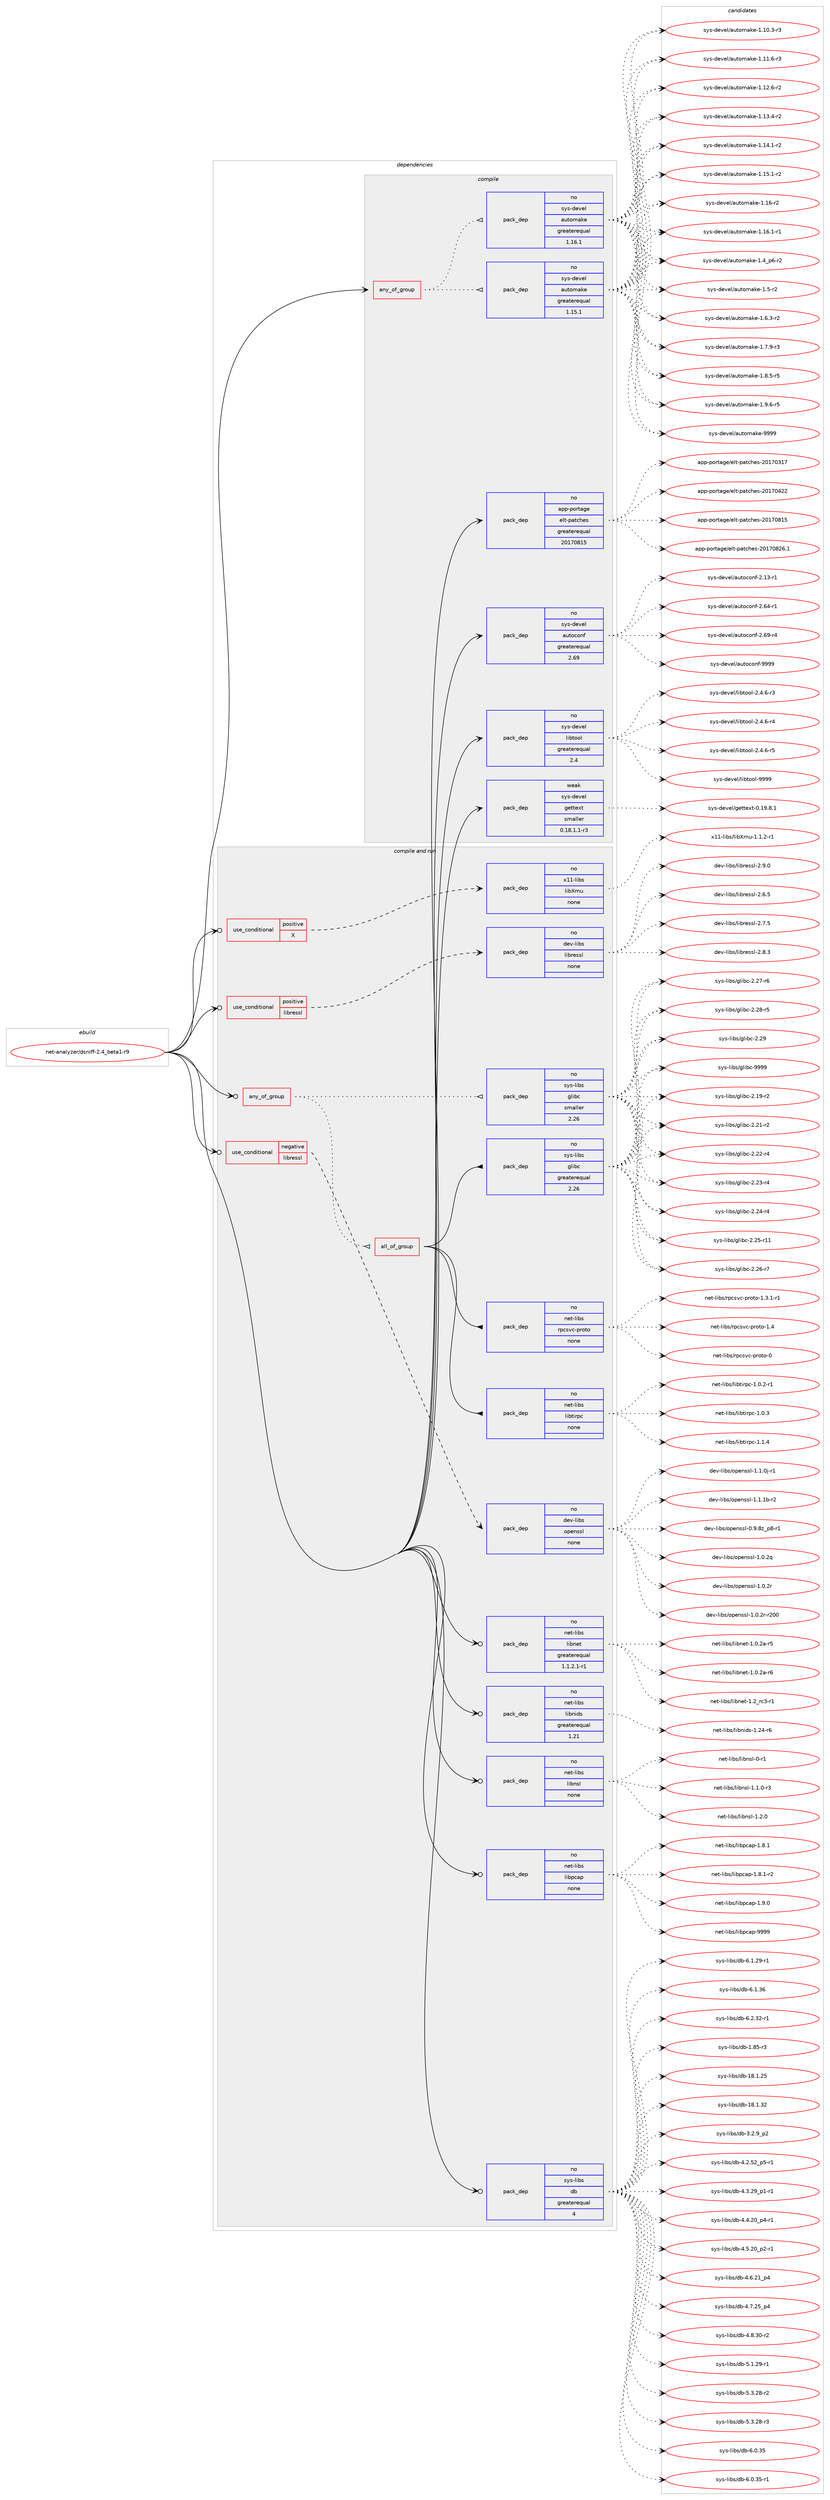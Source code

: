 digraph prolog {

# *************
# Graph options
# *************

newrank=true;
concentrate=true;
compound=true;
graph [rankdir=LR,fontname=Helvetica,fontsize=10,ranksep=1.5];#, ranksep=2.5, nodesep=0.2];
edge  [arrowhead=vee];
node  [fontname=Helvetica,fontsize=10];

# **********
# The ebuild
# **********

subgraph cluster_leftcol {
color=gray;
rank=same;
label=<<i>ebuild</i>>;
id [label="net-analyzer/dsniff-2.4_beta1-r9", color=red, width=4, href="../net-analyzer/dsniff-2.4_beta1-r9.svg"];
}

# ****************
# The dependencies
# ****************

subgraph cluster_midcol {
color=gray;
label=<<i>dependencies</i>>;
subgraph cluster_compile {
fillcolor="#eeeeee";
style=filled;
label=<<i>compile</i>>;
subgraph any25747 {
dependency1642340 [label=<<TABLE BORDER="0" CELLBORDER="1" CELLSPACING="0" CELLPADDING="4"><TR><TD CELLPADDING="10">any_of_group</TD></TR></TABLE>>, shape=none, color=red];subgraph pack1174203 {
dependency1642341 [label=<<TABLE BORDER="0" CELLBORDER="1" CELLSPACING="0" CELLPADDING="4" WIDTH="220"><TR><TD ROWSPAN="6" CELLPADDING="30">pack_dep</TD></TR><TR><TD WIDTH="110">no</TD></TR><TR><TD>sys-devel</TD></TR><TR><TD>automake</TD></TR><TR><TD>greaterequal</TD></TR><TR><TD>1.16.1</TD></TR></TABLE>>, shape=none, color=blue];
}
dependency1642340:e -> dependency1642341:w [weight=20,style="dotted",arrowhead="oinv"];
subgraph pack1174204 {
dependency1642342 [label=<<TABLE BORDER="0" CELLBORDER="1" CELLSPACING="0" CELLPADDING="4" WIDTH="220"><TR><TD ROWSPAN="6" CELLPADDING="30">pack_dep</TD></TR><TR><TD WIDTH="110">no</TD></TR><TR><TD>sys-devel</TD></TR><TR><TD>automake</TD></TR><TR><TD>greaterequal</TD></TR><TR><TD>1.15.1</TD></TR></TABLE>>, shape=none, color=blue];
}
dependency1642340:e -> dependency1642342:w [weight=20,style="dotted",arrowhead="oinv"];
}
id:e -> dependency1642340:w [weight=20,style="solid",arrowhead="vee"];
subgraph pack1174205 {
dependency1642343 [label=<<TABLE BORDER="0" CELLBORDER="1" CELLSPACING="0" CELLPADDING="4" WIDTH="220"><TR><TD ROWSPAN="6" CELLPADDING="30">pack_dep</TD></TR><TR><TD WIDTH="110">no</TD></TR><TR><TD>app-portage</TD></TR><TR><TD>elt-patches</TD></TR><TR><TD>greaterequal</TD></TR><TR><TD>20170815</TD></TR></TABLE>>, shape=none, color=blue];
}
id:e -> dependency1642343:w [weight=20,style="solid",arrowhead="vee"];
subgraph pack1174206 {
dependency1642344 [label=<<TABLE BORDER="0" CELLBORDER="1" CELLSPACING="0" CELLPADDING="4" WIDTH="220"><TR><TD ROWSPAN="6" CELLPADDING="30">pack_dep</TD></TR><TR><TD WIDTH="110">no</TD></TR><TR><TD>sys-devel</TD></TR><TR><TD>autoconf</TD></TR><TR><TD>greaterequal</TD></TR><TR><TD>2.69</TD></TR></TABLE>>, shape=none, color=blue];
}
id:e -> dependency1642344:w [weight=20,style="solid",arrowhead="vee"];
subgraph pack1174207 {
dependency1642345 [label=<<TABLE BORDER="0" CELLBORDER="1" CELLSPACING="0" CELLPADDING="4" WIDTH="220"><TR><TD ROWSPAN="6" CELLPADDING="30">pack_dep</TD></TR><TR><TD WIDTH="110">no</TD></TR><TR><TD>sys-devel</TD></TR><TR><TD>libtool</TD></TR><TR><TD>greaterequal</TD></TR><TR><TD>2.4</TD></TR></TABLE>>, shape=none, color=blue];
}
id:e -> dependency1642345:w [weight=20,style="solid",arrowhead="vee"];
subgraph pack1174208 {
dependency1642346 [label=<<TABLE BORDER="0" CELLBORDER="1" CELLSPACING="0" CELLPADDING="4" WIDTH="220"><TR><TD ROWSPAN="6" CELLPADDING="30">pack_dep</TD></TR><TR><TD WIDTH="110">weak</TD></TR><TR><TD>sys-devel</TD></TR><TR><TD>gettext</TD></TR><TR><TD>smaller</TD></TR><TR><TD>0.18.1.1-r3</TD></TR></TABLE>>, shape=none, color=blue];
}
id:e -> dependency1642346:w [weight=20,style="solid",arrowhead="vee"];
}
subgraph cluster_compileandrun {
fillcolor="#eeeeee";
style=filled;
label=<<i>compile and run</i>>;
subgraph any25748 {
dependency1642347 [label=<<TABLE BORDER="0" CELLBORDER="1" CELLSPACING="0" CELLPADDING="4"><TR><TD CELLPADDING="10">any_of_group</TD></TR></TABLE>>, shape=none, color=red];subgraph pack1174209 {
dependency1642348 [label=<<TABLE BORDER="0" CELLBORDER="1" CELLSPACING="0" CELLPADDING="4" WIDTH="220"><TR><TD ROWSPAN="6" CELLPADDING="30">pack_dep</TD></TR><TR><TD WIDTH="110">no</TD></TR><TR><TD>sys-libs</TD></TR><TR><TD>glibc</TD></TR><TR><TD>smaller</TD></TR><TR><TD>2.26</TD></TR></TABLE>>, shape=none, color=blue];
}
dependency1642347:e -> dependency1642348:w [weight=20,style="dotted",arrowhead="oinv"];
subgraph all777 {
dependency1642349 [label=<<TABLE BORDER="0" CELLBORDER="1" CELLSPACING="0" CELLPADDING="4"><TR><TD CELLPADDING="10">all_of_group</TD></TR></TABLE>>, shape=none, color=red];subgraph pack1174210 {
dependency1642350 [label=<<TABLE BORDER="0" CELLBORDER="1" CELLSPACING="0" CELLPADDING="4" WIDTH="220"><TR><TD ROWSPAN="6" CELLPADDING="30">pack_dep</TD></TR><TR><TD WIDTH="110">no</TD></TR><TR><TD>sys-libs</TD></TR><TR><TD>glibc</TD></TR><TR><TD>greaterequal</TD></TR><TR><TD>2.26</TD></TR></TABLE>>, shape=none, color=blue];
}
dependency1642349:e -> dependency1642350:w [weight=20,style="solid",arrowhead="inv"];
subgraph pack1174211 {
dependency1642351 [label=<<TABLE BORDER="0" CELLBORDER="1" CELLSPACING="0" CELLPADDING="4" WIDTH="220"><TR><TD ROWSPAN="6" CELLPADDING="30">pack_dep</TD></TR><TR><TD WIDTH="110">no</TD></TR><TR><TD>net-libs</TD></TR><TR><TD>rpcsvc-proto</TD></TR><TR><TD>none</TD></TR><TR><TD></TD></TR></TABLE>>, shape=none, color=blue];
}
dependency1642349:e -> dependency1642351:w [weight=20,style="solid",arrowhead="inv"];
subgraph pack1174212 {
dependency1642352 [label=<<TABLE BORDER="0" CELLBORDER="1" CELLSPACING="0" CELLPADDING="4" WIDTH="220"><TR><TD ROWSPAN="6" CELLPADDING="30">pack_dep</TD></TR><TR><TD WIDTH="110">no</TD></TR><TR><TD>net-libs</TD></TR><TR><TD>libtirpc</TD></TR><TR><TD>none</TD></TR><TR><TD></TD></TR></TABLE>>, shape=none, color=blue];
}
dependency1642349:e -> dependency1642352:w [weight=20,style="solid",arrowhead="inv"];
}
dependency1642347:e -> dependency1642349:w [weight=20,style="dotted",arrowhead="oinv"];
}
id:e -> dependency1642347:w [weight=20,style="solid",arrowhead="odotvee"];
subgraph cond441616 {
dependency1642353 [label=<<TABLE BORDER="0" CELLBORDER="1" CELLSPACING="0" CELLPADDING="4"><TR><TD ROWSPAN="3" CELLPADDING="10">use_conditional</TD></TR><TR><TD>negative</TD></TR><TR><TD>libressl</TD></TR></TABLE>>, shape=none, color=red];
subgraph pack1174213 {
dependency1642354 [label=<<TABLE BORDER="0" CELLBORDER="1" CELLSPACING="0" CELLPADDING="4" WIDTH="220"><TR><TD ROWSPAN="6" CELLPADDING="30">pack_dep</TD></TR><TR><TD WIDTH="110">no</TD></TR><TR><TD>dev-libs</TD></TR><TR><TD>openssl</TD></TR><TR><TD>none</TD></TR><TR><TD></TD></TR></TABLE>>, shape=none, color=blue];
}
dependency1642353:e -> dependency1642354:w [weight=20,style="dashed",arrowhead="vee"];
}
id:e -> dependency1642353:w [weight=20,style="solid",arrowhead="odotvee"];
subgraph cond441617 {
dependency1642355 [label=<<TABLE BORDER="0" CELLBORDER="1" CELLSPACING="0" CELLPADDING="4"><TR><TD ROWSPAN="3" CELLPADDING="10">use_conditional</TD></TR><TR><TD>positive</TD></TR><TR><TD>X</TD></TR></TABLE>>, shape=none, color=red];
subgraph pack1174214 {
dependency1642356 [label=<<TABLE BORDER="0" CELLBORDER="1" CELLSPACING="0" CELLPADDING="4" WIDTH="220"><TR><TD ROWSPAN="6" CELLPADDING="30">pack_dep</TD></TR><TR><TD WIDTH="110">no</TD></TR><TR><TD>x11-libs</TD></TR><TR><TD>libXmu</TD></TR><TR><TD>none</TD></TR><TR><TD></TD></TR></TABLE>>, shape=none, color=blue];
}
dependency1642355:e -> dependency1642356:w [weight=20,style="dashed",arrowhead="vee"];
}
id:e -> dependency1642355:w [weight=20,style="solid",arrowhead="odotvee"];
subgraph cond441618 {
dependency1642357 [label=<<TABLE BORDER="0" CELLBORDER="1" CELLSPACING="0" CELLPADDING="4"><TR><TD ROWSPAN="3" CELLPADDING="10">use_conditional</TD></TR><TR><TD>positive</TD></TR><TR><TD>libressl</TD></TR></TABLE>>, shape=none, color=red];
subgraph pack1174215 {
dependency1642358 [label=<<TABLE BORDER="0" CELLBORDER="1" CELLSPACING="0" CELLPADDING="4" WIDTH="220"><TR><TD ROWSPAN="6" CELLPADDING="30">pack_dep</TD></TR><TR><TD WIDTH="110">no</TD></TR><TR><TD>dev-libs</TD></TR><TR><TD>libressl</TD></TR><TR><TD>none</TD></TR><TR><TD></TD></TR></TABLE>>, shape=none, color=blue];
}
dependency1642357:e -> dependency1642358:w [weight=20,style="dashed",arrowhead="vee"];
}
id:e -> dependency1642357:w [weight=20,style="solid",arrowhead="odotvee"];
subgraph pack1174216 {
dependency1642359 [label=<<TABLE BORDER="0" CELLBORDER="1" CELLSPACING="0" CELLPADDING="4" WIDTH="220"><TR><TD ROWSPAN="6" CELLPADDING="30">pack_dep</TD></TR><TR><TD WIDTH="110">no</TD></TR><TR><TD>net-libs</TD></TR><TR><TD>libnet</TD></TR><TR><TD>greaterequal</TD></TR><TR><TD>1.1.2.1-r1</TD></TR></TABLE>>, shape=none, color=blue];
}
id:e -> dependency1642359:w [weight=20,style="solid",arrowhead="odotvee"];
subgraph pack1174217 {
dependency1642360 [label=<<TABLE BORDER="0" CELLBORDER="1" CELLSPACING="0" CELLPADDING="4" WIDTH="220"><TR><TD ROWSPAN="6" CELLPADDING="30">pack_dep</TD></TR><TR><TD WIDTH="110">no</TD></TR><TR><TD>net-libs</TD></TR><TR><TD>libnids</TD></TR><TR><TD>greaterequal</TD></TR><TR><TD>1.21</TD></TR></TABLE>>, shape=none, color=blue];
}
id:e -> dependency1642360:w [weight=20,style="solid",arrowhead="odotvee"];
subgraph pack1174218 {
dependency1642361 [label=<<TABLE BORDER="0" CELLBORDER="1" CELLSPACING="0" CELLPADDING="4" WIDTH="220"><TR><TD ROWSPAN="6" CELLPADDING="30">pack_dep</TD></TR><TR><TD WIDTH="110">no</TD></TR><TR><TD>net-libs</TD></TR><TR><TD>libnsl</TD></TR><TR><TD>none</TD></TR><TR><TD></TD></TR></TABLE>>, shape=none, color=blue];
}
id:e -> dependency1642361:w [weight=20,style="solid",arrowhead="odotvee"];
subgraph pack1174219 {
dependency1642362 [label=<<TABLE BORDER="0" CELLBORDER="1" CELLSPACING="0" CELLPADDING="4" WIDTH="220"><TR><TD ROWSPAN="6" CELLPADDING="30">pack_dep</TD></TR><TR><TD WIDTH="110">no</TD></TR><TR><TD>net-libs</TD></TR><TR><TD>libpcap</TD></TR><TR><TD>none</TD></TR><TR><TD></TD></TR></TABLE>>, shape=none, color=blue];
}
id:e -> dependency1642362:w [weight=20,style="solid",arrowhead="odotvee"];
subgraph pack1174220 {
dependency1642363 [label=<<TABLE BORDER="0" CELLBORDER="1" CELLSPACING="0" CELLPADDING="4" WIDTH="220"><TR><TD ROWSPAN="6" CELLPADDING="30">pack_dep</TD></TR><TR><TD WIDTH="110">no</TD></TR><TR><TD>sys-libs</TD></TR><TR><TD>db</TD></TR><TR><TD>greaterequal</TD></TR><TR><TD>4</TD></TR></TABLE>>, shape=none, color=blue];
}
id:e -> dependency1642363:w [weight=20,style="solid",arrowhead="odotvee"];
}
subgraph cluster_run {
fillcolor="#eeeeee";
style=filled;
label=<<i>run</i>>;
}
}

# **************
# The candidates
# **************

subgraph cluster_choices {
rank=same;
color=gray;
label=<<i>candidates</i>>;

subgraph choice1174203 {
color=black;
nodesep=1;
choice11512111545100101118101108479711711611110997107101454946494846514511451 [label="sys-devel/automake-1.10.3-r3", color=red, width=4,href="../sys-devel/automake-1.10.3-r3.svg"];
choice11512111545100101118101108479711711611110997107101454946494946544511451 [label="sys-devel/automake-1.11.6-r3", color=red, width=4,href="../sys-devel/automake-1.11.6-r3.svg"];
choice11512111545100101118101108479711711611110997107101454946495046544511450 [label="sys-devel/automake-1.12.6-r2", color=red, width=4,href="../sys-devel/automake-1.12.6-r2.svg"];
choice11512111545100101118101108479711711611110997107101454946495146524511450 [label="sys-devel/automake-1.13.4-r2", color=red, width=4,href="../sys-devel/automake-1.13.4-r2.svg"];
choice11512111545100101118101108479711711611110997107101454946495246494511450 [label="sys-devel/automake-1.14.1-r2", color=red, width=4,href="../sys-devel/automake-1.14.1-r2.svg"];
choice11512111545100101118101108479711711611110997107101454946495346494511450 [label="sys-devel/automake-1.15.1-r2", color=red, width=4,href="../sys-devel/automake-1.15.1-r2.svg"];
choice1151211154510010111810110847971171161111099710710145494649544511450 [label="sys-devel/automake-1.16-r2", color=red, width=4,href="../sys-devel/automake-1.16-r2.svg"];
choice11512111545100101118101108479711711611110997107101454946495446494511449 [label="sys-devel/automake-1.16.1-r1", color=red, width=4,href="../sys-devel/automake-1.16.1-r1.svg"];
choice115121115451001011181011084797117116111109971071014549465295112544511450 [label="sys-devel/automake-1.4_p6-r2", color=red, width=4,href="../sys-devel/automake-1.4_p6-r2.svg"];
choice11512111545100101118101108479711711611110997107101454946534511450 [label="sys-devel/automake-1.5-r2", color=red, width=4,href="../sys-devel/automake-1.5-r2.svg"];
choice115121115451001011181011084797117116111109971071014549465446514511450 [label="sys-devel/automake-1.6.3-r2", color=red, width=4,href="../sys-devel/automake-1.6.3-r2.svg"];
choice115121115451001011181011084797117116111109971071014549465546574511451 [label="sys-devel/automake-1.7.9-r3", color=red, width=4,href="../sys-devel/automake-1.7.9-r3.svg"];
choice115121115451001011181011084797117116111109971071014549465646534511453 [label="sys-devel/automake-1.8.5-r5", color=red, width=4,href="../sys-devel/automake-1.8.5-r5.svg"];
choice115121115451001011181011084797117116111109971071014549465746544511453 [label="sys-devel/automake-1.9.6-r5", color=red, width=4,href="../sys-devel/automake-1.9.6-r5.svg"];
choice115121115451001011181011084797117116111109971071014557575757 [label="sys-devel/automake-9999", color=red, width=4,href="../sys-devel/automake-9999.svg"];
dependency1642341:e -> choice11512111545100101118101108479711711611110997107101454946494846514511451:w [style=dotted,weight="100"];
dependency1642341:e -> choice11512111545100101118101108479711711611110997107101454946494946544511451:w [style=dotted,weight="100"];
dependency1642341:e -> choice11512111545100101118101108479711711611110997107101454946495046544511450:w [style=dotted,weight="100"];
dependency1642341:e -> choice11512111545100101118101108479711711611110997107101454946495146524511450:w [style=dotted,weight="100"];
dependency1642341:e -> choice11512111545100101118101108479711711611110997107101454946495246494511450:w [style=dotted,weight="100"];
dependency1642341:e -> choice11512111545100101118101108479711711611110997107101454946495346494511450:w [style=dotted,weight="100"];
dependency1642341:e -> choice1151211154510010111810110847971171161111099710710145494649544511450:w [style=dotted,weight="100"];
dependency1642341:e -> choice11512111545100101118101108479711711611110997107101454946495446494511449:w [style=dotted,weight="100"];
dependency1642341:e -> choice115121115451001011181011084797117116111109971071014549465295112544511450:w [style=dotted,weight="100"];
dependency1642341:e -> choice11512111545100101118101108479711711611110997107101454946534511450:w [style=dotted,weight="100"];
dependency1642341:e -> choice115121115451001011181011084797117116111109971071014549465446514511450:w [style=dotted,weight="100"];
dependency1642341:e -> choice115121115451001011181011084797117116111109971071014549465546574511451:w [style=dotted,weight="100"];
dependency1642341:e -> choice115121115451001011181011084797117116111109971071014549465646534511453:w [style=dotted,weight="100"];
dependency1642341:e -> choice115121115451001011181011084797117116111109971071014549465746544511453:w [style=dotted,weight="100"];
dependency1642341:e -> choice115121115451001011181011084797117116111109971071014557575757:w [style=dotted,weight="100"];
}
subgraph choice1174204 {
color=black;
nodesep=1;
choice11512111545100101118101108479711711611110997107101454946494846514511451 [label="sys-devel/automake-1.10.3-r3", color=red, width=4,href="../sys-devel/automake-1.10.3-r3.svg"];
choice11512111545100101118101108479711711611110997107101454946494946544511451 [label="sys-devel/automake-1.11.6-r3", color=red, width=4,href="../sys-devel/automake-1.11.6-r3.svg"];
choice11512111545100101118101108479711711611110997107101454946495046544511450 [label="sys-devel/automake-1.12.6-r2", color=red, width=4,href="../sys-devel/automake-1.12.6-r2.svg"];
choice11512111545100101118101108479711711611110997107101454946495146524511450 [label="sys-devel/automake-1.13.4-r2", color=red, width=4,href="../sys-devel/automake-1.13.4-r2.svg"];
choice11512111545100101118101108479711711611110997107101454946495246494511450 [label="sys-devel/automake-1.14.1-r2", color=red, width=4,href="../sys-devel/automake-1.14.1-r2.svg"];
choice11512111545100101118101108479711711611110997107101454946495346494511450 [label="sys-devel/automake-1.15.1-r2", color=red, width=4,href="../sys-devel/automake-1.15.1-r2.svg"];
choice1151211154510010111810110847971171161111099710710145494649544511450 [label="sys-devel/automake-1.16-r2", color=red, width=4,href="../sys-devel/automake-1.16-r2.svg"];
choice11512111545100101118101108479711711611110997107101454946495446494511449 [label="sys-devel/automake-1.16.1-r1", color=red, width=4,href="../sys-devel/automake-1.16.1-r1.svg"];
choice115121115451001011181011084797117116111109971071014549465295112544511450 [label="sys-devel/automake-1.4_p6-r2", color=red, width=4,href="../sys-devel/automake-1.4_p6-r2.svg"];
choice11512111545100101118101108479711711611110997107101454946534511450 [label="sys-devel/automake-1.5-r2", color=red, width=4,href="../sys-devel/automake-1.5-r2.svg"];
choice115121115451001011181011084797117116111109971071014549465446514511450 [label="sys-devel/automake-1.6.3-r2", color=red, width=4,href="../sys-devel/automake-1.6.3-r2.svg"];
choice115121115451001011181011084797117116111109971071014549465546574511451 [label="sys-devel/automake-1.7.9-r3", color=red, width=4,href="../sys-devel/automake-1.7.9-r3.svg"];
choice115121115451001011181011084797117116111109971071014549465646534511453 [label="sys-devel/automake-1.8.5-r5", color=red, width=4,href="../sys-devel/automake-1.8.5-r5.svg"];
choice115121115451001011181011084797117116111109971071014549465746544511453 [label="sys-devel/automake-1.9.6-r5", color=red, width=4,href="../sys-devel/automake-1.9.6-r5.svg"];
choice115121115451001011181011084797117116111109971071014557575757 [label="sys-devel/automake-9999", color=red, width=4,href="../sys-devel/automake-9999.svg"];
dependency1642342:e -> choice11512111545100101118101108479711711611110997107101454946494846514511451:w [style=dotted,weight="100"];
dependency1642342:e -> choice11512111545100101118101108479711711611110997107101454946494946544511451:w [style=dotted,weight="100"];
dependency1642342:e -> choice11512111545100101118101108479711711611110997107101454946495046544511450:w [style=dotted,weight="100"];
dependency1642342:e -> choice11512111545100101118101108479711711611110997107101454946495146524511450:w [style=dotted,weight="100"];
dependency1642342:e -> choice11512111545100101118101108479711711611110997107101454946495246494511450:w [style=dotted,weight="100"];
dependency1642342:e -> choice11512111545100101118101108479711711611110997107101454946495346494511450:w [style=dotted,weight="100"];
dependency1642342:e -> choice1151211154510010111810110847971171161111099710710145494649544511450:w [style=dotted,weight="100"];
dependency1642342:e -> choice11512111545100101118101108479711711611110997107101454946495446494511449:w [style=dotted,weight="100"];
dependency1642342:e -> choice115121115451001011181011084797117116111109971071014549465295112544511450:w [style=dotted,weight="100"];
dependency1642342:e -> choice11512111545100101118101108479711711611110997107101454946534511450:w [style=dotted,weight="100"];
dependency1642342:e -> choice115121115451001011181011084797117116111109971071014549465446514511450:w [style=dotted,weight="100"];
dependency1642342:e -> choice115121115451001011181011084797117116111109971071014549465546574511451:w [style=dotted,weight="100"];
dependency1642342:e -> choice115121115451001011181011084797117116111109971071014549465646534511453:w [style=dotted,weight="100"];
dependency1642342:e -> choice115121115451001011181011084797117116111109971071014549465746544511453:w [style=dotted,weight="100"];
dependency1642342:e -> choice115121115451001011181011084797117116111109971071014557575757:w [style=dotted,weight="100"];
}
subgraph choice1174205 {
color=black;
nodesep=1;
choice97112112451121111141169710310147101108116451129711699104101115455048495548514955 [label="app-portage/elt-patches-20170317", color=red, width=4,href="../app-portage/elt-patches-20170317.svg"];
choice97112112451121111141169710310147101108116451129711699104101115455048495548525050 [label="app-portage/elt-patches-20170422", color=red, width=4,href="../app-portage/elt-patches-20170422.svg"];
choice97112112451121111141169710310147101108116451129711699104101115455048495548564953 [label="app-portage/elt-patches-20170815", color=red, width=4,href="../app-portage/elt-patches-20170815.svg"];
choice971121124511211111411697103101471011081164511297116991041011154550484955485650544649 [label="app-portage/elt-patches-20170826.1", color=red, width=4,href="../app-portage/elt-patches-20170826.1.svg"];
dependency1642343:e -> choice97112112451121111141169710310147101108116451129711699104101115455048495548514955:w [style=dotted,weight="100"];
dependency1642343:e -> choice97112112451121111141169710310147101108116451129711699104101115455048495548525050:w [style=dotted,weight="100"];
dependency1642343:e -> choice97112112451121111141169710310147101108116451129711699104101115455048495548564953:w [style=dotted,weight="100"];
dependency1642343:e -> choice971121124511211111411697103101471011081164511297116991041011154550484955485650544649:w [style=dotted,weight="100"];
}
subgraph choice1174206 {
color=black;
nodesep=1;
choice1151211154510010111810110847971171161119911111010245504649514511449 [label="sys-devel/autoconf-2.13-r1", color=red, width=4,href="../sys-devel/autoconf-2.13-r1.svg"];
choice1151211154510010111810110847971171161119911111010245504654524511449 [label="sys-devel/autoconf-2.64-r1", color=red, width=4,href="../sys-devel/autoconf-2.64-r1.svg"];
choice1151211154510010111810110847971171161119911111010245504654574511452 [label="sys-devel/autoconf-2.69-r4", color=red, width=4,href="../sys-devel/autoconf-2.69-r4.svg"];
choice115121115451001011181011084797117116111991111101024557575757 [label="sys-devel/autoconf-9999", color=red, width=4,href="../sys-devel/autoconf-9999.svg"];
dependency1642344:e -> choice1151211154510010111810110847971171161119911111010245504649514511449:w [style=dotted,weight="100"];
dependency1642344:e -> choice1151211154510010111810110847971171161119911111010245504654524511449:w [style=dotted,weight="100"];
dependency1642344:e -> choice1151211154510010111810110847971171161119911111010245504654574511452:w [style=dotted,weight="100"];
dependency1642344:e -> choice115121115451001011181011084797117116111991111101024557575757:w [style=dotted,weight="100"];
}
subgraph choice1174207 {
color=black;
nodesep=1;
choice1151211154510010111810110847108105981161111111084550465246544511451 [label="sys-devel/libtool-2.4.6-r3", color=red, width=4,href="../sys-devel/libtool-2.4.6-r3.svg"];
choice1151211154510010111810110847108105981161111111084550465246544511452 [label="sys-devel/libtool-2.4.6-r4", color=red, width=4,href="../sys-devel/libtool-2.4.6-r4.svg"];
choice1151211154510010111810110847108105981161111111084550465246544511453 [label="sys-devel/libtool-2.4.6-r5", color=red, width=4,href="../sys-devel/libtool-2.4.6-r5.svg"];
choice1151211154510010111810110847108105981161111111084557575757 [label="sys-devel/libtool-9999", color=red, width=4,href="../sys-devel/libtool-9999.svg"];
dependency1642345:e -> choice1151211154510010111810110847108105981161111111084550465246544511451:w [style=dotted,weight="100"];
dependency1642345:e -> choice1151211154510010111810110847108105981161111111084550465246544511452:w [style=dotted,weight="100"];
dependency1642345:e -> choice1151211154510010111810110847108105981161111111084550465246544511453:w [style=dotted,weight="100"];
dependency1642345:e -> choice1151211154510010111810110847108105981161111111084557575757:w [style=dotted,weight="100"];
}
subgraph choice1174208 {
color=black;
nodesep=1;
choice1151211154510010111810110847103101116116101120116454846495746564649 [label="sys-devel/gettext-0.19.8.1", color=red, width=4,href="../sys-devel/gettext-0.19.8.1.svg"];
dependency1642346:e -> choice1151211154510010111810110847103101116116101120116454846495746564649:w [style=dotted,weight="100"];
}
subgraph choice1174209 {
color=black;
nodesep=1;
choice115121115451081059811547103108105989945504649574511450 [label="sys-libs/glibc-2.19-r2", color=red, width=4,href="../sys-libs/glibc-2.19-r2.svg"];
choice115121115451081059811547103108105989945504650494511450 [label="sys-libs/glibc-2.21-r2", color=red, width=4,href="../sys-libs/glibc-2.21-r2.svg"];
choice115121115451081059811547103108105989945504650504511452 [label="sys-libs/glibc-2.22-r4", color=red, width=4,href="../sys-libs/glibc-2.22-r4.svg"];
choice115121115451081059811547103108105989945504650514511452 [label="sys-libs/glibc-2.23-r4", color=red, width=4,href="../sys-libs/glibc-2.23-r4.svg"];
choice115121115451081059811547103108105989945504650524511452 [label="sys-libs/glibc-2.24-r4", color=red, width=4,href="../sys-libs/glibc-2.24-r4.svg"];
choice11512111545108105981154710310810598994550465053451144949 [label="sys-libs/glibc-2.25-r11", color=red, width=4,href="../sys-libs/glibc-2.25-r11.svg"];
choice115121115451081059811547103108105989945504650544511455 [label="sys-libs/glibc-2.26-r7", color=red, width=4,href="../sys-libs/glibc-2.26-r7.svg"];
choice115121115451081059811547103108105989945504650554511454 [label="sys-libs/glibc-2.27-r6", color=red, width=4,href="../sys-libs/glibc-2.27-r6.svg"];
choice115121115451081059811547103108105989945504650564511453 [label="sys-libs/glibc-2.28-r5", color=red, width=4,href="../sys-libs/glibc-2.28-r5.svg"];
choice11512111545108105981154710310810598994550465057 [label="sys-libs/glibc-2.29", color=red, width=4,href="../sys-libs/glibc-2.29.svg"];
choice11512111545108105981154710310810598994557575757 [label="sys-libs/glibc-9999", color=red, width=4,href="../sys-libs/glibc-9999.svg"];
dependency1642348:e -> choice115121115451081059811547103108105989945504649574511450:w [style=dotted,weight="100"];
dependency1642348:e -> choice115121115451081059811547103108105989945504650494511450:w [style=dotted,weight="100"];
dependency1642348:e -> choice115121115451081059811547103108105989945504650504511452:w [style=dotted,weight="100"];
dependency1642348:e -> choice115121115451081059811547103108105989945504650514511452:w [style=dotted,weight="100"];
dependency1642348:e -> choice115121115451081059811547103108105989945504650524511452:w [style=dotted,weight="100"];
dependency1642348:e -> choice11512111545108105981154710310810598994550465053451144949:w [style=dotted,weight="100"];
dependency1642348:e -> choice115121115451081059811547103108105989945504650544511455:w [style=dotted,weight="100"];
dependency1642348:e -> choice115121115451081059811547103108105989945504650554511454:w [style=dotted,weight="100"];
dependency1642348:e -> choice115121115451081059811547103108105989945504650564511453:w [style=dotted,weight="100"];
dependency1642348:e -> choice11512111545108105981154710310810598994550465057:w [style=dotted,weight="100"];
dependency1642348:e -> choice11512111545108105981154710310810598994557575757:w [style=dotted,weight="100"];
}
subgraph choice1174210 {
color=black;
nodesep=1;
choice115121115451081059811547103108105989945504649574511450 [label="sys-libs/glibc-2.19-r2", color=red, width=4,href="../sys-libs/glibc-2.19-r2.svg"];
choice115121115451081059811547103108105989945504650494511450 [label="sys-libs/glibc-2.21-r2", color=red, width=4,href="../sys-libs/glibc-2.21-r2.svg"];
choice115121115451081059811547103108105989945504650504511452 [label="sys-libs/glibc-2.22-r4", color=red, width=4,href="../sys-libs/glibc-2.22-r4.svg"];
choice115121115451081059811547103108105989945504650514511452 [label="sys-libs/glibc-2.23-r4", color=red, width=4,href="../sys-libs/glibc-2.23-r4.svg"];
choice115121115451081059811547103108105989945504650524511452 [label="sys-libs/glibc-2.24-r4", color=red, width=4,href="../sys-libs/glibc-2.24-r4.svg"];
choice11512111545108105981154710310810598994550465053451144949 [label="sys-libs/glibc-2.25-r11", color=red, width=4,href="../sys-libs/glibc-2.25-r11.svg"];
choice115121115451081059811547103108105989945504650544511455 [label="sys-libs/glibc-2.26-r7", color=red, width=4,href="../sys-libs/glibc-2.26-r7.svg"];
choice115121115451081059811547103108105989945504650554511454 [label="sys-libs/glibc-2.27-r6", color=red, width=4,href="../sys-libs/glibc-2.27-r6.svg"];
choice115121115451081059811547103108105989945504650564511453 [label="sys-libs/glibc-2.28-r5", color=red, width=4,href="../sys-libs/glibc-2.28-r5.svg"];
choice11512111545108105981154710310810598994550465057 [label="sys-libs/glibc-2.29", color=red, width=4,href="../sys-libs/glibc-2.29.svg"];
choice11512111545108105981154710310810598994557575757 [label="sys-libs/glibc-9999", color=red, width=4,href="../sys-libs/glibc-9999.svg"];
dependency1642350:e -> choice115121115451081059811547103108105989945504649574511450:w [style=dotted,weight="100"];
dependency1642350:e -> choice115121115451081059811547103108105989945504650494511450:w [style=dotted,weight="100"];
dependency1642350:e -> choice115121115451081059811547103108105989945504650504511452:w [style=dotted,weight="100"];
dependency1642350:e -> choice115121115451081059811547103108105989945504650514511452:w [style=dotted,weight="100"];
dependency1642350:e -> choice115121115451081059811547103108105989945504650524511452:w [style=dotted,weight="100"];
dependency1642350:e -> choice11512111545108105981154710310810598994550465053451144949:w [style=dotted,weight="100"];
dependency1642350:e -> choice115121115451081059811547103108105989945504650544511455:w [style=dotted,weight="100"];
dependency1642350:e -> choice115121115451081059811547103108105989945504650554511454:w [style=dotted,weight="100"];
dependency1642350:e -> choice115121115451081059811547103108105989945504650564511453:w [style=dotted,weight="100"];
dependency1642350:e -> choice11512111545108105981154710310810598994550465057:w [style=dotted,weight="100"];
dependency1642350:e -> choice11512111545108105981154710310810598994557575757:w [style=dotted,weight="100"];
}
subgraph choice1174211 {
color=black;
nodesep=1;
choice1101011164510810598115471141129911511899451121141111161114548 [label="net-libs/rpcsvc-proto-0", color=red, width=4,href="../net-libs/rpcsvc-proto-0.svg"];
choice1101011164510810598115471141129911511899451121141111161114549465146494511449 [label="net-libs/rpcsvc-proto-1.3.1-r1", color=red, width=4,href="../net-libs/rpcsvc-proto-1.3.1-r1.svg"];
choice11010111645108105981154711411299115118994511211411111611145494652 [label="net-libs/rpcsvc-proto-1.4", color=red, width=4,href="../net-libs/rpcsvc-proto-1.4.svg"];
dependency1642351:e -> choice1101011164510810598115471141129911511899451121141111161114548:w [style=dotted,weight="100"];
dependency1642351:e -> choice1101011164510810598115471141129911511899451121141111161114549465146494511449:w [style=dotted,weight="100"];
dependency1642351:e -> choice11010111645108105981154711411299115118994511211411111611145494652:w [style=dotted,weight="100"];
}
subgraph choice1174212 {
color=black;
nodesep=1;
choice11010111645108105981154710810598116105114112994549464846504511449 [label="net-libs/libtirpc-1.0.2-r1", color=red, width=4,href="../net-libs/libtirpc-1.0.2-r1.svg"];
choice1101011164510810598115471081059811610511411299454946484651 [label="net-libs/libtirpc-1.0.3", color=red, width=4,href="../net-libs/libtirpc-1.0.3.svg"];
choice1101011164510810598115471081059811610511411299454946494652 [label="net-libs/libtirpc-1.1.4", color=red, width=4,href="../net-libs/libtirpc-1.1.4.svg"];
dependency1642352:e -> choice11010111645108105981154710810598116105114112994549464846504511449:w [style=dotted,weight="100"];
dependency1642352:e -> choice1101011164510810598115471081059811610511411299454946484651:w [style=dotted,weight="100"];
dependency1642352:e -> choice1101011164510810598115471081059811610511411299454946494652:w [style=dotted,weight="100"];
}
subgraph choice1174213 {
color=black;
nodesep=1;
choice10010111845108105981154711111210111011511510845484657465612295112564511449 [label="dev-libs/openssl-0.9.8z_p8-r1", color=red, width=4,href="../dev-libs/openssl-0.9.8z_p8-r1.svg"];
choice100101118451081059811547111112101110115115108454946484650113 [label="dev-libs/openssl-1.0.2q", color=red, width=4,href="../dev-libs/openssl-1.0.2q.svg"];
choice100101118451081059811547111112101110115115108454946484650114 [label="dev-libs/openssl-1.0.2r", color=red, width=4,href="../dev-libs/openssl-1.0.2r.svg"];
choice10010111845108105981154711111210111011511510845494648465011445114504848 [label="dev-libs/openssl-1.0.2r-r200", color=red, width=4,href="../dev-libs/openssl-1.0.2r-r200.svg"];
choice1001011184510810598115471111121011101151151084549464946481064511449 [label="dev-libs/openssl-1.1.0j-r1", color=red, width=4,href="../dev-libs/openssl-1.1.0j-r1.svg"];
choice100101118451081059811547111112101110115115108454946494649984511450 [label="dev-libs/openssl-1.1.1b-r2", color=red, width=4,href="../dev-libs/openssl-1.1.1b-r2.svg"];
dependency1642354:e -> choice10010111845108105981154711111210111011511510845484657465612295112564511449:w [style=dotted,weight="100"];
dependency1642354:e -> choice100101118451081059811547111112101110115115108454946484650113:w [style=dotted,weight="100"];
dependency1642354:e -> choice100101118451081059811547111112101110115115108454946484650114:w [style=dotted,weight="100"];
dependency1642354:e -> choice10010111845108105981154711111210111011511510845494648465011445114504848:w [style=dotted,weight="100"];
dependency1642354:e -> choice1001011184510810598115471111121011101151151084549464946481064511449:w [style=dotted,weight="100"];
dependency1642354:e -> choice100101118451081059811547111112101110115115108454946494649984511450:w [style=dotted,weight="100"];
}
subgraph choice1174214 {
color=black;
nodesep=1;
choice120494945108105981154710810598881091174549464946504511449 [label="x11-libs/libXmu-1.1.2-r1", color=red, width=4,href="../x11-libs/libXmu-1.1.2-r1.svg"];
dependency1642356:e -> choice120494945108105981154710810598881091174549464946504511449:w [style=dotted,weight="100"];
}
subgraph choice1174215 {
color=black;
nodesep=1;
choice10010111845108105981154710810598114101115115108455046544653 [label="dev-libs/libressl-2.6.5", color=red, width=4,href="../dev-libs/libressl-2.6.5.svg"];
choice10010111845108105981154710810598114101115115108455046554653 [label="dev-libs/libressl-2.7.5", color=red, width=4,href="../dev-libs/libressl-2.7.5.svg"];
choice10010111845108105981154710810598114101115115108455046564651 [label="dev-libs/libressl-2.8.3", color=red, width=4,href="../dev-libs/libressl-2.8.3.svg"];
choice10010111845108105981154710810598114101115115108455046574648 [label="dev-libs/libressl-2.9.0", color=red, width=4,href="../dev-libs/libressl-2.9.0.svg"];
dependency1642358:e -> choice10010111845108105981154710810598114101115115108455046544653:w [style=dotted,weight="100"];
dependency1642358:e -> choice10010111845108105981154710810598114101115115108455046554653:w [style=dotted,weight="100"];
dependency1642358:e -> choice10010111845108105981154710810598114101115115108455046564651:w [style=dotted,weight="100"];
dependency1642358:e -> choice10010111845108105981154710810598114101115115108455046574648:w [style=dotted,weight="100"];
}
subgraph choice1174216 {
color=black;
nodesep=1;
choice11010111645108105981154710810598110101116454946484650974511453 [label="net-libs/libnet-1.0.2a-r5", color=red, width=4,href="../net-libs/libnet-1.0.2a-r5.svg"];
choice11010111645108105981154710810598110101116454946484650974511454 [label="net-libs/libnet-1.0.2a-r6", color=red, width=4,href="../net-libs/libnet-1.0.2a-r6.svg"];
choice11010111645108105981154710810598110101116454946509511499514511449 [label="net-libs/libnet-1.2_rc3-r1", color=red, width=4,href="../net-libs/libnet-1.2_rc3-r1.svg"];
dependency1642359:e -> choice11010111645108105981154710810598110101116454946484650974511453:w [style=dotted,weight="100"];
dependency1642359:e -> choice11010111645108105981154710810598110101116454946484650974511454:w [style=dotted,weight="100"];
dependency1642359:e -> choice11010111645108105981154710810598110101116454946509511499514511449:w [style=dotted,weight="100"];
}
subgraph choice1174217 {
color=black;
nodesep=1;
choice1101011164510810598115471081059811010510011545494650524511454 [label="net-libs/libnids-1.24-r6", color=red, width=4,href="../net-libs/libnids-1.24-r6.svg"];
dependency1642360:e -> choice1101011164510810598115471081059811010510011545494650524511454:w [style=dotted,weight="100"];
}
subgraph choice1174218 {
color=black;
nodesep=1;
choice1101011164510810598115471081059811011510845484511449 [label="net-libs/libnsl-0-r1", color=red, width=4,href="../net-libs/libnsl-0-r1.svg"];
choice110101116451081059811547108105981101151084549464946484511451 [label="net-libs/libnsl-1.1.0-r3", color=red, width=4,href="../net-libs/libnsl-1.1.0-r3.svg"];
choice11010111645108105981154710810598110115108454946504648 [label="net-libs/libnsl-1.2.0", color=red, width=4,href="../net-libs/libnsl-1.2.0.svg"];
dependency1642361:e -> choice1101011164510810598115471081059811011510845484511449:w [style=dotted,weight="100"];
dependency1642361:e -> choice110101116451081059811547108105981101151084549464946484511451:w [style=dotted,weight="100"];
dependency1642361:e -> choice11010111645108105981154710810598110115108454946504648:w [style=dotted,weight="100"];
}
subgraph choice1174219 {
color=black;
nodesep=1;
choice110101116451081059811547108105981129997112454946564649 [label="net-libs/libpcap-1.8.1", color=red, width=4,href="../net-libs/libpcap-1.8.1.svg"];
choice1101011164510810598115471081059811299971124549465646494511450 [label="net-libs/libpcap-1.8.1-r2", color=red, width=4,href="../net-libs/libpcap-1.8.1-r2.svg"];
choice110101116451081059811547108105981129997112454946574648 [label="net-libs/libpcap-1.9.0", color=red, width=4,href="../net-libs/libpcap-1.9.0.svg"];
choice1101011164510810598115471081059811299971124557575757 [label="net-libs/libpcap-9999", color=red, width=4,href="../net-libs/libpcap-9999.svg"];
dependency1642362:e -> choice110101116451081059811547108105981129997112454946564649:w [style=dotted,weight="100"];
dependency1642362:e -> choice1101011164510810598115471081059811299971124549465646494511450:w [style=dotted,weight="100"];
dependency1642362:e -> choice110101116451081059811547108105981129997112454946574648:w [style=dotted,weight="100"];
dependency1642362:e -> choice1101011164510810598115471081059811299971124557575757:w [style=dotted,weight="100"];
}
subgraph choice1174220 {
color=black;
nodesep=1;
choice1151211154510810598115471009845494656534511451 [label="sys-libs/db-1.85-r3", color=red, width=4,href="../sys-libs/db-1.85-r3.svg"];
choice115121115451081059811547100984549564649465053 [label="sys-libs/db-18.1.25", color=red, width=4,href="../sys-libs/db-18.1.25.svg"];
choice115121115451081059811547100984549564649465150 [label="sys-libs/db-18.1.32", color=red, width=4,href="../sys-libs/db-18.1.32.svg"];
choice115121115451081059811547100984551465046579511250 [label="sys-libs/db-3.2.9_p2", color=red, width=4,href="../sys-libs/db-3.2.9_p2.svg"];
choice115121115451081059811547100984552465046535095112534511449 [label="sys-libs/db-4.2.52_p5-r1", color=red, width=4,href="../sys-libs/db-4.2.52_p5-r1.svg"];
choice115121115451081059811547100984552465146505795112494511449 [label="sys-libs/db-4.3.29_p1-r1", color=red, width=4,href="../sys-libs/db-4.3.29_p1-r1.svg"];
choice115121115451081059811547100984552465246504895112524511449 [label="sys-libs/db-4.4.20_p4-r1", color=red, width=4,href="../sys-libs/db-4.4.20_p4-r1.svg"];
choice115121115451081059811547100984552465346504895112504511449 [label="sys-libs/db-4.5.20_p2-r1", color=red, width=4,href="../sys-libs/db-4.5.20_p2-r1.svg"];
choice11512111545108105981154710098455246544650499511252 [label="sys-libs/db-4.6.21_p4", color=red, width=4,href="../sys-libs/db-4.6.21_p4.svg"];
choice11512111545108105981154710098455246554650539511252 [label="sys-libs/db-4.7.25_p4", color=red, width=4,href="../sys-libs/db-4.7.25_p4.svg"];
choice11512111545108105981154710098455246564651484511450 [label="sys-libs/db-4.8.30-r2", color=red, width=4,href="../sys-libs/db-4.8.30-r2.svg"];
choice11512111545108105981154710098455346494650574511449 [label="sys-libs/db-5.1.29-r1", color=red, width=4,href="../sys-libs/db-5.1.29-r1.svg"];
choice11512111545108105981154710098455346514650564511450 [label="sys-libs/db-5.3.28-r2", color=red, width=4,href="../sys-libs/db-5.3.28-r2.svg"];
choice11512111545108105981154710098455346514650564511451 [label="sys-libs/db-5.3.28-r3", color=red, width=4,href="../sys-libs/db-5.3.28-r3.svg"];
choice1151211154510810598115471009845544648465153 [label="sys-libs/db-6.0.35", color=red, width=4,href="../sys-libs/db-6.0.35.svg"];
choice11512111545108105981154710098455446484651534511449 [label="sys-libs/db-6.0.35-r1", color=red, width=4,href="../sys-libs/db-6.0.35-r1.svg"];
choice11512111545108105981154710098455446494650574511449 [label="sys-libs/db-6.1.29-r1", color=red, width=4,href="../sys-libs/db-6.1.29-r1.svg"];
choice1151211154510810598115471009845544649465154 [label="sys-libs/db-6.1.36", color=red, width=4,href="../sys-libs/db-6.1.36.svg"];
choice11512111545108105981154710098455446504651504511449 [label="sys-libs/db-6.2.32-r1", color=red, width=4,href="../sys-libs/db-6.2.32-r1.svg"];
dependency1642363:e -> choice1151211154510810598115471009845494656534511451:w [style=dotted,weight="100"];
dependency1642363:e -> choice115121115451081059811547100984549564649465053:w [style=dotted,weight="100"];
dependency1642363:e -> choice115121115451081059811547100984549564649465150:w [style=dotted,weight="100"];
dependency1642363:e -> choice115121115451081059811547100984551465046579511250:w [style=dotted,weight="100"];
dependency1642363:e -> choice115121115451081059811547100984552465046535095112534511449:w [style=dotted,weight="100"];
dependency1642363:e -> choice115121115451081059811547100984552465146505795112494511449:w [style=dotted,weight="100"];
dependency1642363:e -> choice115121115451081059811547100984552465246504895112524511449:w [style=dotted,weight="100"];
dependency1642363:e -> choice115121115451081059811547100984552465346504895112504511449:w [style=dotted,weight="100"];
dependency1642363:e -> choice11512111545108105981154710098455246544650499511252:w [style=dotted,weight="100"];
dependency1642363:e -> choice11512111545108105981154710098455246554650539511252:w [style=dotted,weight="100"];
dependency1642363:e -> choice11512111545108105981154710098455246564651484511450:w [style=dotted,weight="100"];
dependency1642363:e -> choice11512111545108105981154710098455346494650574511449:w [style=dotted,weight="100"];
dependency1642363:e -> choice11512111545108105981154710098455346514650564511450:w [style=dotted,weight="100"];
dependency1642363:e -> choice11512111545108105981154710098455346514650564511451:w [style=dotted,weight="100"];
dependency1642363:e -> choice1151211154510810598115471009845544648465153:w [style=dotted,weight="100"];
dependency1642363:e -> choice11512111545108105981154710098455446484651534511449:w [style=dotted,weight="100"];
dependency1642363:e -> choice11512111545108105981154710098455446494650574511449:w [style=dotted,weight="100"];
dependency1642363:e -> choice1151211154510810598115471009845544649465154:w [style=dotted,weight="100"];
dependency1642363:e -> choice11512111545108105981154710098455446504651504511449:w [style=dotted,weight="100"];
}
}

}
